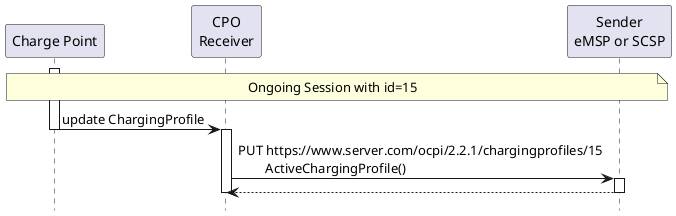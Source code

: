 @startuml
hide footbox

participant "Charge Point" as CP
participant "CPO\nReceiver" as CPO
participant "Sender\neMSP or SCSP" as eMSP

NOTE over eMSP, CP: Ongoing Session with id=15

activate CP
CP   ->  CPO:  update ChargingProfile
deactivate CP
activate CPO
CPO  ->  eMSP: PUT https://www.server.com/ocpi/2.2.1/chargingprofiles/15\n        ActiveChargingProfile()
activate eMSP
eMSP --> CPO
deactivate CPO
deactivate eMSP

@enduml
